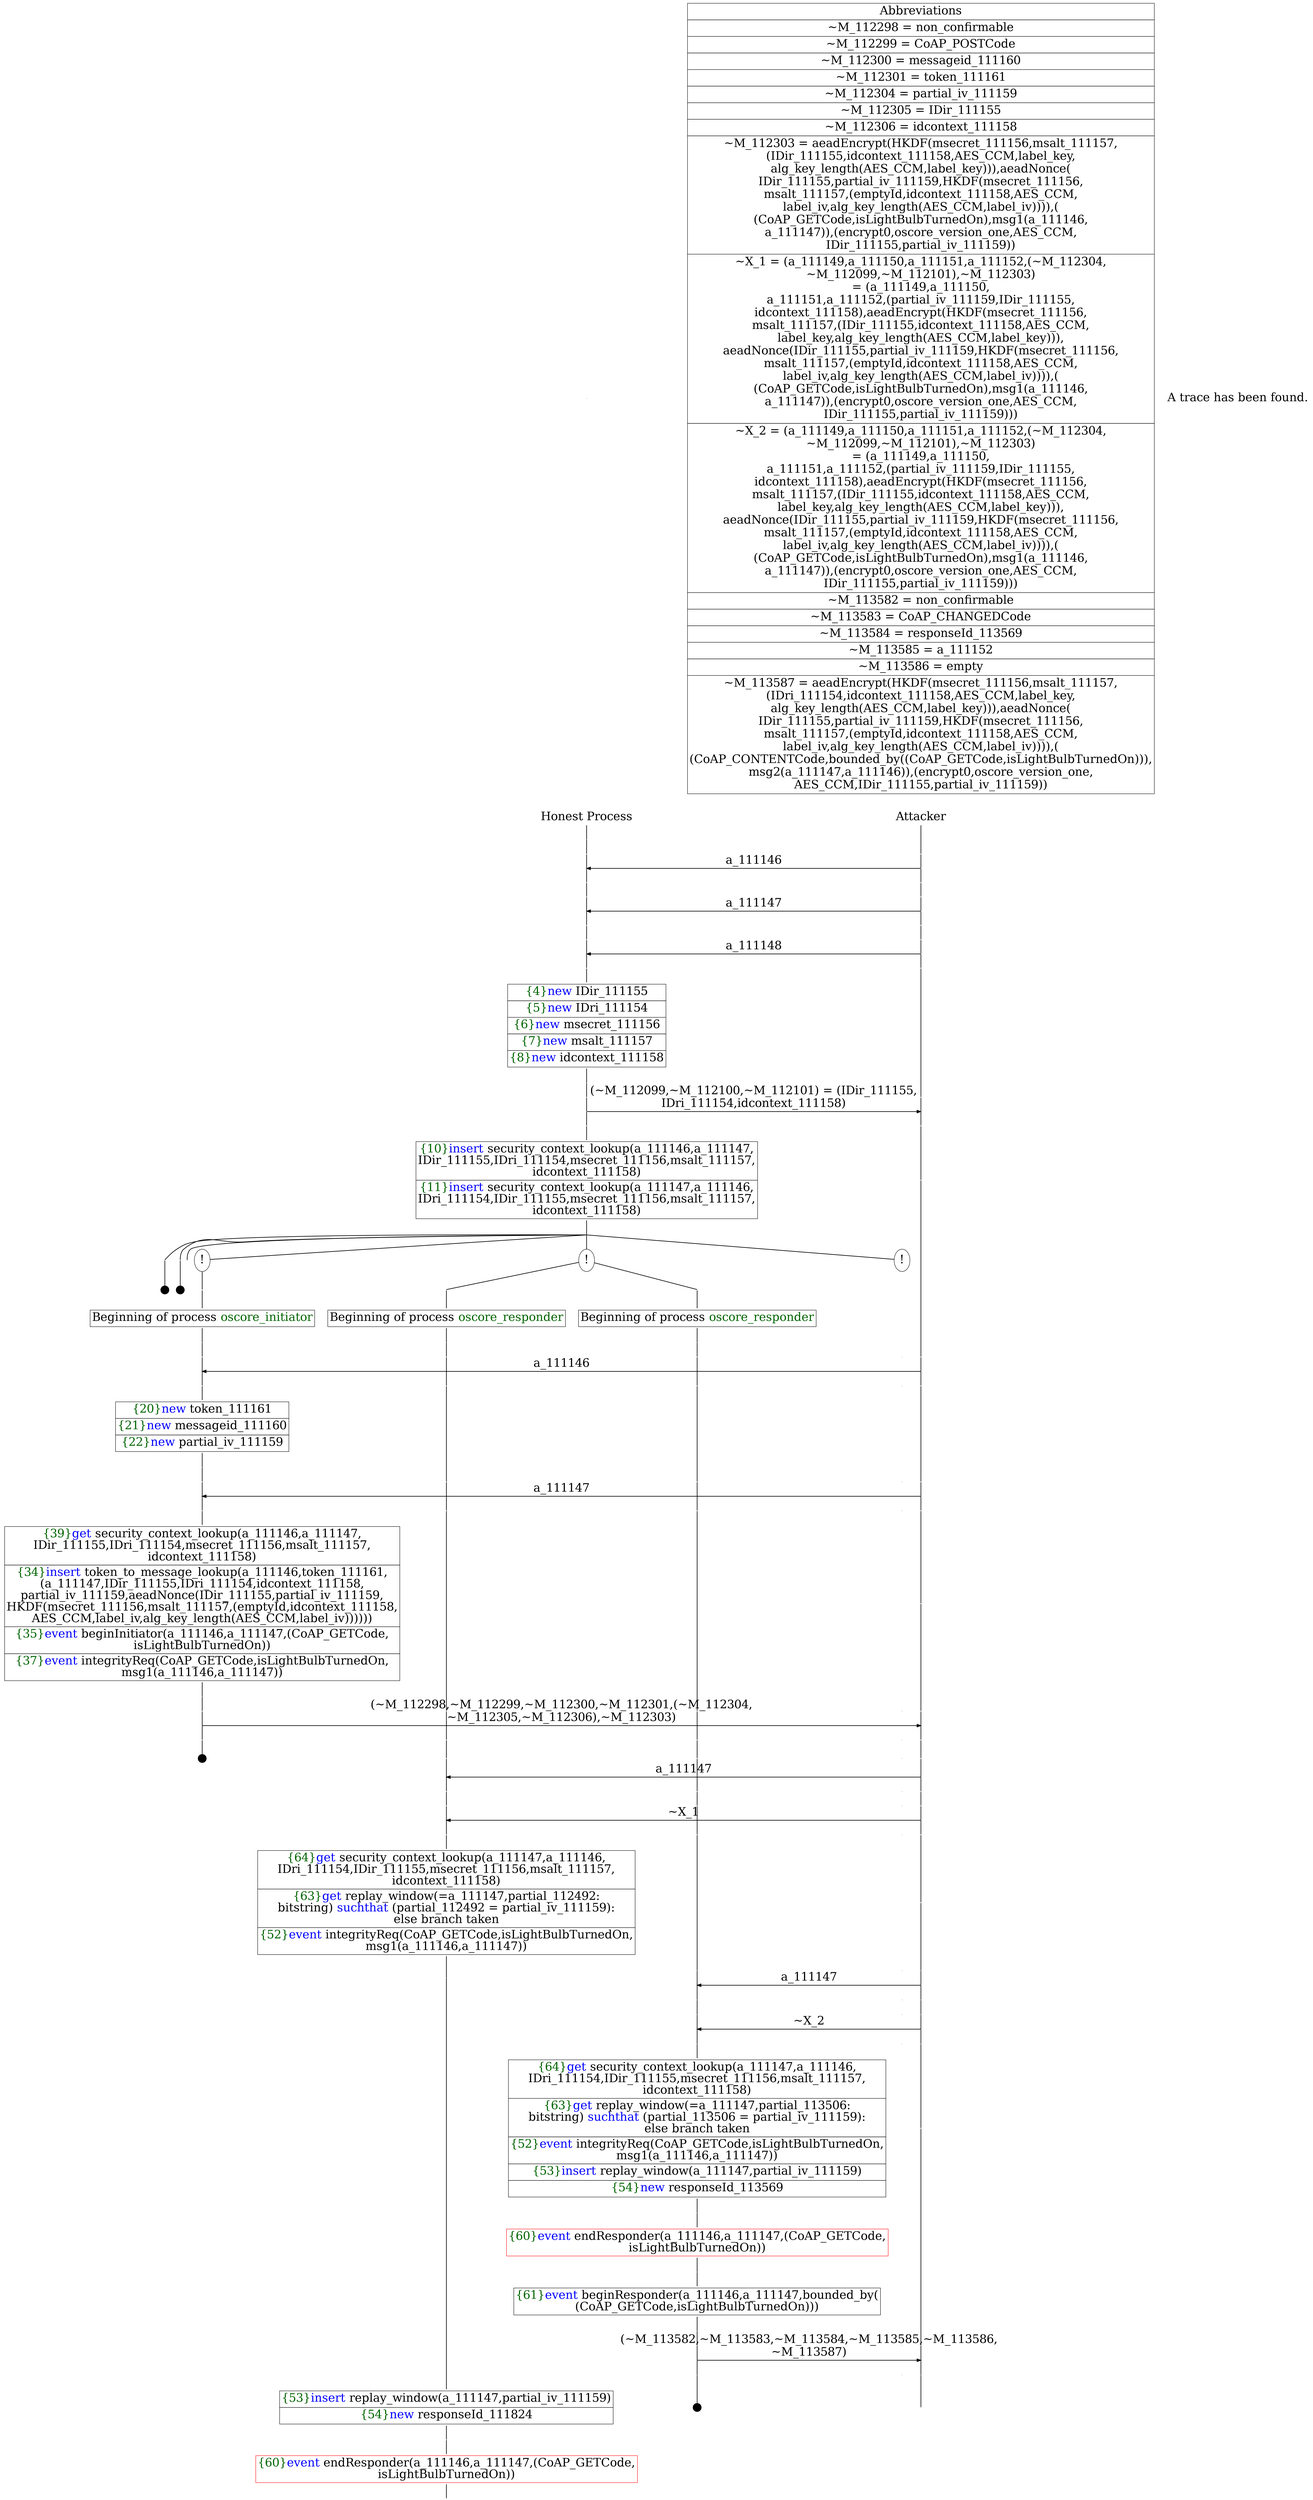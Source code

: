 digraph {
graph [ordering = out]
edge [arrowhead = none, penwidth = 1.6, fontsize = 30]
node [shape = point, width = 0, height = 0, fontsize = 30]
Trace<br/>
[label = <A trace has been found.<br/>
>, shape = plaintext]
P0__0 [label = "Honest Process", shape = plaintext]
P__0 [label = "Attacker", shape = plaintext]
Trace -> P0__0 [label = "", style = invisible, weight = 100]{rank = same; P0__0 P__0}
P0__0 -> P0__1 [label = <>, weight = 100]
P0__1 -> P0__2 [label = <>, weight = 100]
P__0 -> P__1 [label = <>, weight = 100]
{rank = same; P__1 P0__2}
P0__2 -> P0__3 [label = <>, weight = 100]
P__1 -> P__2 [label = <>, weight = 100]
{rank = same; P__2 P0__3}
P0__3 -> P__2 [label = <a_111146>, dir = back, arrowhead = normal]
P0__3 -> P0__4 [label = <>, weight = 100]
P__2 -> P__3 [label = <>, weight = 100]
{rank = same; P__3 P0__4}
P0__4 -> P0__5 [label = <>, weight = 100]
P__3 -> P__4 [label = <>, weight = 100]
{rank = same; P__4 P0__5}
P0__5 -> P0__6 [label = <>, weight = 100]
P__4 -> P__5 [label = <>, weight = 100]
{rank = same; P__5 P0__6}
P0__6 -> P__5 [label = <a_111147>, dir = back, arrowhead = normal]
P0__6 -> P0__7 [label = <>, weight = 100]
P__5 -> P__6 [label = <>, weight = 100]
{rank = same; P__6 P0__7}
P0__7 -> P0__8 [label = <>, weight = 100]
P__6 -> P__7 [label = <>, weight = 100]
{rank = same; P__7 P0__8}
P0__8 -> P0__9 [label = <>, weight = 100]
P__7 -> P__8 [label = <>, weight = 100]
{rank = same; P__8 P0__9}
P0__9 -> P__8 [label = <a_111148>, dir = back, arrowhead = normal]
P0__9 -> P0__10 [label = <>, weight = 100]
P__8 -> P__9 [label = <>, weight = 100]
{rank = same; P__9 P0__10}
P0__10 -> P0__11 [label = <>, weight = 100]
P0__11 [shape = plaintext, label = <<TABLE BORDER="0" CELLBORDER="1" CELLSPACING="0" CELLPADDING="4"> <TR><TD><FONT COLOR="darkgreen">{4}</FONT><FONT COLOR="blue">new </FONT>IDir_111155</TD></TR><TR><TD><FONT COLOR="darkgreen">{5}</FONT><FONT COLOR="blue">new </FONT>IDri_111154</TD></TR><TR><TD><FONT COLOR="darkgreen">{6}</FONT><FONT COLOR="blue">new </FONT>msecret_111156</TD></TR><TR><TD><FONT COLOR="darkgreen">{7}</FONT><FONT COLOR="blue">new </FONT>msalt_111157</TD></TR><TR><TD><FONT COLOR="darkgreen">{8}</FONT><FONT COLOR="blue">new </FONT>idcontext_111158</TD></TR></TABLE>>]
P0__11 -> P0__12 [label = <>, weight = 100]
P0__12 -> P0__13 [label = <>, weight = 100]
P__9 -> P__10 [label = <>, weight = 100]
{rank = same; P__10 P0__13}
P0__13 -> P0__14 [label = <>, weight = 100]
P__10 -> P__11 [label = <>, weight = 100]
{rank = same; P__11 P0__14}
P0__14 -> P__11 [label = <(~M_112099,~M_112100,~M_112101) = (IDir_111155,<br/>
IDri_111154,idcontext_111158)>, arrowhead = normal]
P0__14 -> P0__15 [label = <>, weight = 100]
P__11 -> P__12 [label = <>, weight = 100]
{rank = same; P__12 P0__15}
P0__15 -> P0__16 [label = <>, weight = 100]
P0__16 [shape = plaintext, label = <<TABLE BORDER="0" CELLBORDER="1" CELLSPACING="0" CELLPADDING="4"> <TR><TD><FONT COLOR="darkgreen">{10}</FONT><FONT COLOR="blue">insert </FONT>security_context_lookup(a_111146,a_111147,<br/>
IDir_111155,IDri_111154,msecret_111156,msalt_111157,<br/>
idcontext_111158)</TD></TR><TR><TD><FONT COLOR="darkgreen">{11}</FONT><FONT COLOR="blue">insert </FONT>security_context_lookup(a_111147,a_111146,<br/>
IDri_111154,IDir_111155,msecret_111156,msalt_111157,<br/>
idcontext_111158)</TD></TR></TABLE>>]
P0__16 -> P0__17 [label = <>, weight = 100]
P__12 -> P__13 [label = <>, weight = 100]
{rank = same; P__13 P0__16}
/*RPar */
P0__17 -> P0_5__17 [label = <>]
P0__17 -> P0_4__17 [label = <>]
P0__17 -> P0_3__17 [label = <>]
P0__17 -> P0_2__17 [label = <>]
P0__17 -> P0_1__17 [label = <>]
P0__17 -> P0_0__17 [label = <>]
P0__17 [label = "", fixedsize = false, width = 0, height = 0, shape = none]
{rank = same; P0_0__17 P0_1__17 P0_2__17 P0_3__17 P0_4__17 P0_5__17}
P0_0__17 [label = "!", shape = ellipse]
P0_1__17 [label = "!", shape = ellipse]
{rank = same; P0_1_1__17 P0_1_0__17}
P0_1_1__17 [label = "", fixedsize = false, width = 0, height = 0, shape = none]
P0_1__17 -> P0_1_1__17 [label = <>]
P0_1_0__17 [label = "", fixedsize = false, width = 0, height = 0, shape = none]
P0_1__17 -> P0_1_0__17 [label = <>]
P0_1_0__17 -> P0_1_0__18 [label = <>, weight = 100]
P0_1_0__18 [shape = plaintext, label = <<TABLE BORDER="0" CELLBORDER="1" CELLSPACING="0" CELLPADDING="4"> <TR><TD>Beginning of process <FONT COLOR="darkgreen">oscore_responder</FONT></TD></TR></TABLE>>]
P0_1_0__18 -> P0_1_0__19 [label = <>, weight = 100]
P0_1_1__17 -> P0_1_1__18 [label = <>, weight = 100]
P0_1_1__18 [shape = plaintext, label = <<TABLE BORDER="0" CELLBORDER="1" CELLSPACING="0" CELLPADDING="4"> <TR><TD>Beginning of process <FONT COLOR="darkgreen">oscore_responder</FONT></TD></TR></TABLE>>]
P0_1_1__18 -> P0_1_1__19 [label = <>, weight = 100]
P0_2__17 [label = "!", shape = ellipse]
P0_2_0__17 [label = "", fixedsize = false, width = 0, height = 0, shape = none]
P0_2__17 -> P0_2_0__17 [label = <>, weight = 100]
P0_2_0__17 -> P0_2_0__18 [label = <>, weight = 100]
P0_2_0__18 [shape = plaintext, label = <<TABLE BORDER="0" CELLBORDER="1" CELLSPACING="0" CELLPADDING="4"> <TR><TD>Beginning of process <FONT COLOR="darkgreen">oscore_initiator</FONT></TD></TR></TABLE>>]
P0_2_0__18 -> P0_2_0__19 [label = <>, weight = 100]
P0_4__18 [label = "", width = 0.3, height = 0.3]
P0_4__17 -> P0_4__18 [label = <>, weight = 100]
P0_5__18 [label = "", width = 0.3, height = 0.3]
P0_5__17 -> P0_5__18 [label = <>, weight = 100]
P0_2_0__19 -> P0_2_0__20 [label = <>, weight = 100]
P0_1_1__19 -> P0_1_1__20 [label = <>, weight = 100]
P0_1_0__19 -> P0_1_0__20 [label = <>, weight = 100]
P0_0__18 [label = "", style = invisible]
P0_0__17 -> P0_0__18 [label = <>, weight = 100, style = invisible]
P__13 -> P__14 [label = <>, weight = 100]
{rank = same; P__14 P0_0__18 P0_1_0__20 P0_1_1__20 P0_2_0__20}
P0_2_0__20 -> P0_2_0__21 [label = <>, weight = 100]
P__14 -> P__15 [label = <>, weight = 100]
{rank = same; P__15 P0_2_0__21}
P0_2_0__21 -> P__15 [label = <a_111146>, dir = back, arrowhead = normal]
P0_2_0__21 -> P0_2_0__22 [label = <>, weight = 100]
P0_1_1__20 -> P0_1_1__21 [label = <>, weight = 100]
P0_1_0__20 -> P0_1_0__21 [label = <>, weight = 100]
P0_0__19 [label = "", style = invisible]
P0_0__18 -> P0_0__19 [label = <>, weight = 100, style = invisible]
P__15 -> P__16 [label = <>, weight = 100]
{rank = same; P__16 P0_0__19 P0_1_0__21 P0_1_1__21 P0_2_0__22}
P0_2_0__22 -> P0_2_0__23 [label = <>, weight = 100]
P0_2_0__23 [shape = plaintext, label = <<TABLE BORDER="0" CELLBORDER="1" CELLSPACING="0" CELLPADDING="4"> <TR><TD><FONT COLOR="darkgreen">{20}</FONT><FONT COLOR="blue">new </FONT>token_111161</TD></TR><TR><TD><FONT COLOR="darkgreen">{21}</FONT><FONT COLOR="blue">new </FONT>messageid_111160</TD></TR><TR><TD><FONT COLOR="darkgreen">{22}</FONT><FONT COLOR="blue">new </FONT>partial_iv_111159</TD></TR></TABLE>>]
P0_2_0__23 -> P0_2_0__24 [label = <>, weight = 100]
P0_2_0__24 -> P0_2_0__25 [label = <>, weight = 100]
P0_1_1__21 -> P0_1_1__22 [label = <>, weight = 100]
P0_1_0__21 -> P0_1_0__22 [label = <>, weight = 100]
P0_0__20 [label = "", style = invisible]
P0_0__19 -> P0_0__20 [label = <>, weight = 100, style = invisible]
P__16 -> P__17 [label = <>, weight = 100]
{rank = same; P__17 P0_0__20 P0_1_0__22 P0_1_1__22 P0_2_0__25}
P0_2_0__25 -> P0_2_0__26 [label = <>, weight = 100]
P__17 -> P__18 [label = <>, weight = 100]
{rank = same; P__18 P0_2_0__26}
P0_2_0__26 -> P__18 [label = <a_111147>, dir = back, arrowhead = normal]
P0_2_0__26 -> P0_2_0__27 [label = <>, weight = 100]
P0_1_1__22 -> P0_1_1__23 [label = <>, weight = 100]
P0_1_0__22 -> P0_1_0__23 [label = <>, weight = 100]
P0_0__21 [label = "", style = invisible]
P0_0__20 -> P0_0__21 [label = <>, weight = 100, style = invisible]
P__18 -> P__19 [label = <>, weight = 100]
{rank = same; P__19 P0_0__21 P0_1_0__23 P0_1_1__23 P0_2_0__27}
P0_2_0__27 -> P0_2_0__28 [label = <>, weight = 100]
P0_2_0__28 [shape = plaintext, label = <<TABLE BORDER="0" CELLBORDER="1" CELLSPACING="0" CELLPADDING="4"> <TR><TD><FONT COLOR="darkgreen">{39}</FONT><FONT COLOR="blue">get </FONT>security_context_lookup(a_111146,a_111147,<br/>
IDir_111155,IDri_111154,msecret_111156,msalt_111157,<br/>
idcontext_111158)</TD></TR><TR><TD><FONT COLOR="darkgreen">{34}</FONT><FONT COLOR="blue">insert </FONT>token_to_message_lookup(a_111146,token_111161,<br/>
(a_111147,IDir_111155,IDri_111154,idcontext_111158,<br/>
partial_iv_111159,aeadNonce(IDir_111155,partial_iv_111159,<br/>
HKDF(msecret_111156,msalt_111157,(emptyId,idcontext_111158,<br/>
AES_CCM,label_iv,alg_key_length(AES_CCM,label_iv))))))<br/>
</TD></TR><TR><TD><FONT COLOR="darkgreen">{35}</FONT><FONT COLOR="blue">event</FONT> beginInitiator(a_111146,a_111147,(CoAP_GETCode,<br/>
isLightBulbTurnedOn))</TD></TR><TR><TD><FONT COLOR="darkgreen">{37}</FONT><FONT COLOR="blue">event</FONT> integrityReq(CoAP_GETCode,isLightBulbTurnedOn,<br/>
msg1(a_111146,a_111147))</TD></TR></TABLE>>]
P0_2_0__28 -> P0_2_0__29 [label = <>, weight = 100]
P__19 -> P__20 [label = <>, weight = 100]
{rank = same; P__20 P0_2_0__28}
P0_2_0__29 -> P0_2_0__30 [label = <>, weight = 100]
P0_1_1__23 -> P0_1_1__24 [label = <>, weight = 100]
P0_1_0__23 -> P0_1_0__24 [label = <>, weight = 100]
P0_0__22 [label = "", style = invisible]
P0_0__21 -> P0_0__22 [label = <>, weight = 100, style = invisible]
P__20 -> P__21 [label = <>, weight = 100]
{rank = same; P__21 P0_0__22 P0_1_0__24 P0_1_1__24 P0_2_0__30}
P0_2_0__30 -> P0_2_0__31 [label = <>, weight = 100]
P__21 -> P__22 [label = <>, weight = 100]
{rank = same; P__22 P0_2_0__31}
P0_2_0__31 -> P__22 [label = <(~M_112298,~M_112299,~M_112300,~M_112301,(~M_112304,<br/>
~M_112305,~M_112306),~M_112303)>, arrowhead = normal]
P0_2_0__31 -> P0_2_0__32 [label = <>, weight = 100]
P0_1_1__24 -> P0_1_1__25 [label = <>, weight = 100]
P0_1_0__24 -> P0_1_0__25 [label = <>, weight = 100]
P0_0__23 [label = "", style = invisible]
P0_0__22 -> P0_0__23 [label = <>, weight = 100, style = invisible]
P__22 -> P__23 [label = <>, weight = 100]
{rank = same; P__23 P0_0__23 P0_1_0__25 P0_1_1__25 P0_2_0__32}
P0_2_0__33 [label = "", width = 0.3, height = 0.3]
P0_2_0__32 -> P0_2_0__33 [label = <>, weight = 100]
P0_1_1__25 -> P0_1_1__26 [label = <>, weight = 100]
P0_1_0__25 -> P0_1_0__26 [label = <>, weight = 100]
P0_0__24 [label = "", style = invisible]
P0_0__23 -> P0_0__24 [label = <>, weight = 100, style = invisible]
P__23 -> P__24 [label = <>, weight = 100]
{rank = same; P__24 P0_0__24 P0_1_0__26 P0_1_1__26}
P0_1_1__26 -> P0_1_1__27 [label = <>, weight = 100]
P__24 -> P__25 [label = <>, weight = 100]
{rank = same; P__25 P0_1_1__27}
P0_1_1__27 -> P__25 [label = <a_111147>, dir = back, arrowhead = normal]
P0_1_1__27 -> P0_1_1__28 [label = <>, weight = 100]
P0_1_0__26 -> P0_1_0__27 [label = <>, weight = 100]
P0_0__25 [label = "", style = invisible]
P0_0__24 -> P0_0__25 [label = <>, weight = 100, style = invisible]
P__25 -> P__26 [label = <>, weight = 100]
{rank = same; P__26 P0_0__25 P0_1_0__27 P0_1_1__28}
P0_1_1__28 -> P0_1_1__29 [label = <>, weight = 100]
P0_1_0__27 -> P0_1_0__28 [label = <>, weight = 100]
P0_0__26 [label = "", style = invisible]
P0_0__25 -> P0_0__26 [label = <>, weight = 100, style = invisible]
P__26 -> P__27 [label = <>, weight = 100]
{rank = same; P__27 P0_0__26 P0_1_0__28 P0_1_1__29}
P0_1_1__29 -> P0_1_1__30 [label = <>, weight = 100]
P__27 -> P__28 [label = <>, weight = 100]
{rank = same; P__28 P0_1_1__30}
P0_1_1__30 -> P__28 [label = <~X_1>, dir = back, arrowhead = normal]
P0_1_1__30 -> P0_1_1__31 [label = <>, weight = 100]
P0_1_0__28 -> P0_1_0__29 [label = <>, weight = 100]
P0_0__27 [label = "", style = invisible]
P0_0__26 -> P0_0__27 [label = <>, weight = 100, style = invisible]
P__28 -> P__29 [label = <>, weight = 100]
{rank = same; P__29 P0_0__27 P0_1_0__29 P0_1_1__31}
P0_1_1__31 -> P0_1_1__32 [label = <>, weight = 100]
P0_1_1__32 [shape = plaintext, label = <<TABLE BORDER="0" CELLBORDER="1" CELLSPACING="0" CELLPADDING="4"> <TR><TD><FONT COLOR="darkgreen">{64}</FONT><FONT COLOR="blue">get </FONT>security_context_lookup(a_111147,a_111146,<br/>
IDri_111154,IDir_111155,msecret_111156,msalt_111157,<br/>
idcontext_111158)</TD></TR><TR><TD><FONT COLOR="darkgreen">{63}</FONT><FONT COLOR="blue">get</FONT> replay_window(=a_111147,partial_112492:<br/>
bitstring) <FONT COLOR="blue">suchthat</FONT> (partial_112492 = partial_iv_111159):<br/>
else branch taken</TD></TR><TR><TD><FONT COLOR="darkgreen">{52}</FONT><FONT COLOR="blue">event</FONT> integrityReq(CoAP_GETCode,isLightBulbTurnedOn,<br/>
msg1(a_111146,a_111147))</TD></TR></TABLE>>]
P0_1_1__32 -> P0_1_1__33 [label = <>, weight = 100]
P__29 -> P__30 [label = <>, weight = 100]
{rank = same; P__30 P0_1_1__32}
P0_1_0__29 -> P0_1_0__30 [label = <>, weight = 100]
P0_0__28 [label = "", style = invisible]
P0_0__27 -> P0_0__28 [label = <>, weight = 100, style = invisible]
P__30 -> P__31 [label = <>, weight = 100]
{rank = same; P__31 P0_0__28 P0_1_0__30}
P0_1_0__30 -> P0_1_0__31 [label = <>, weight = 100]
P__31 -> P__32 [label = <>, weight = 100]
{rank = same; P__32 P0_1_0__31}
P0_1_0__31 -> P__32 [label = <a_111147>, dir = back, arrowhead = normal]
P0_1_0__31 -> P0_1_0__32 [label = <>, weight = 100]
P0_0__29 [label = "", style = invisible]
P0_0__28 -> P0_0__29 [label = <>, weight = 100, style = invisible]
P__32 -> P__33 [label = <>, weight = 100]
{rank = same; P__33 P0_0__29 P0_1_0__32}
P0_1_0__32 -> P0_1_0__33 [label = <>, weight = 100]
P0_0__30 [label = "", style = invisible]
P0_0__29 -> P0_0__30 [label = <>, weight = 100, style = invisible]
P__33 -> P__34 [label = <>, weight = 100]
{rank = same; P__34 P0_0__30 P0_1_0__33}
P0_1_0__33 -> P0_1_0__34 [label = <>, weight = 100]
P__34 -> P__35 [label = <>, weight = 100]
{rank = same; P__35 P0_1_0__34}
P0_1_0__34 -> P__35 [label = <~X_2>, dir = back, arrowhead = normal]
P0_1_0__34 -> P0_1_0__35 [label = <>, weight = 100]
P0_0__31 [label = "", style = invisible]
P0_0__30 -> P0_0__31 [label = <>, weight = 100, style = invisible]
P__35 -> P__36 [label = <>, weight = 100]
{rank = same; P__36 P0_0__31 P0_1_0__35}
P0_1_0__35 -> P0_1_0__36 [label = <>, weight = 100]
P0_1_0__36 [shape = plaintext, label = <<TABLE BORDER="0" CELLBORDER="1" CELLSPACING="0" CELLPADDING="4"> <TR><TD><FONT COLOR="darkgreen">{64}</FONT><FONT COLOR="blue">get </FONT>security_context_lookup(a_111147,a_111146,<br/>
IDri_111154,IDir_111155,msecret_111156,msalt_111157,<br/>
idcontext_111158)</TD></TR><TR><TD><FONT COLOR="darkgreen">{63}</FONT><FONT COLOR="blue">get</FONT> replay_window(=a_111147,partial_113506:<br/>
bitstring) <FONT COLOR="blue">suchthat</FONT> (partial_113506 = partial_iv_111159):<br/>
else branch taken</TD></TR><TR><TD><FONT COLOR="darkgreen">{52}</FONT><FONT COLOR="blue">event</FONT> integrityReq(CoAP_GETCode,isLightBulbTurnedOn,<br/>
msg1(a_111146,a_111147))</TD></TR><TR><TD><FONT COLOR="darkgreen">{53}</FONT><FONT COLOR="blue">insert </FONT>replay_window(a_111147,partial_iv_111159)<br/>
</TD></TR><TR><TD><FONT COLOR="darkgreen">{54}</FONT><FONT COLOR="blue">new </FONT>responseId_113569</TD></TR></TABLE>>]
P0_1_0__36 -> P0_1_0__37 [label = <>, weight = 100]
P__36 -> P__37 [label = <>, weight = 100]
{rank = same; P__37 P0_1_0__36}
P0_1_0__37 -> P0_1_0__38 [label = <>, weight = 100]
P0_1_0__38 [color = red, shape = plaintext, label = <<TABLE BORDER="0" CELLBORDER="1" CELLSPACING="0" CELLPADDING="4"> <TR><TD><FONT COLOR="darkgreen">{60}</FONT><FONT COLOR="blue">event</FONT> endResponder(a_111146,a_111147,(CoAP_GETCode,<br/>
isLightBulbTurnedOn))</TD></TR></TABLE>>]
P0_1_0__38 -> P0_1_0__39 [label = <>, weight = 100]
P0_1_0__39 -> P0_1_0__40 [label = <>, weight = 100]
P0_1_0__40 [shape = plaintext, label = <<TABLE BORDER="0" CELLBORDER="1" CELLSPACING="0" CELLPADDING="4"> <TR><TD><FONT COLOR="darkgreen">{61}</FONT><FONT COLOR="blue">event</FONT> beginResponder(a_111146,a_111147,bounded_by(<br/>
(CoAP_GETCode,isLightBulbTurnedOn)))</TD></TR></TABLE>>]
P0_1_0__40 -> P0_1_0__41 [label = <>, weight = 100]
P0_1_0__41 -> P0_1_0__42 [label = <>, weight = 100]
P0_0__32 [label = "", style = invisible]
P0_0__31 -> P0_0__32 [label = <>, weight = 100, style = invisible]
P__37 -> P__38 [label = <>, weight = 100]
{rank = same; P__38 P0_0__32 P0_1_0__42}
P0_1_0__42 -> P0_1_0__43 [label = <>, weight = 100]
P__38 -> P__39 [label = <>, weight = 100]
{rank = same; P__39 P0_1_0__43}
P0_1_0__43 -> P__39 [label = <(~M_113582,~M_113583,~M_113584,~M_113585,~M_113586,<br/>
~M_113587)>, arrowhead = normal]
P0_1_0__43 -> P0_1_0__44 [label = <>, weight = 100]
P0_0__33 [label = "", style = invisible]
P0_0__32 -> P0_0__33 [label = <>, weight = 100, style = invisible]
P__39 -> P__40 [label = <>, weight = 100]
{rank = same; P__40 P0_0__33 P0_1_0__44}
P0_1_0__45 [label = "", width = 0.3, height = 0.3]
P0_1_0__44 -> P0_1_0__45 [label = <>, weight = 100]
P0_1_1__33 -> P0_1_1__34 [label = <>, weight = 100]
P0_1_1__34 [shape = plaintext, label = <<TABLE BORDER="0" CELLBORDER="1" CELLSPACING="0" CELLPADDING="4"> <TR><TD><FONT COLOR="darkgreen">{53}</FONT><FONT COLOR="blue">insert </FONT>replay_window(a_111147,partial_iv_111159)<br/>
</TD></TR><TR><TD><FONT COLOR="darkgreen">{54}</FONT><FONT COLOR="blue">new </FONT>responseId_111824</TD></TR></TABLE>>]
P0_1_1__34 -> P0_1_1__35 [label = <>, weight = 100]
P__40 -> P__41 [label = <>, weight = 100]
{rank = same; P__41 P0_1_1__34}
P0_1_1__35 -> P0_1_1__36 [label = <>, weight = 100]
P0_1_1__36 [color = red, shape = plaintext, label = <<TABLE BORDER="0" CELLBORDER="1" CELLSPACING="0" CELLPADDING="4"> <TR><TD><FONT COLOR="darkgreen">{60}</FONT><FONT COLOR="blue">event</FONT> endResponder(a_111146,a_111147,(CoAP_GETCode,<br/>
isLightBulbTurnedOn))</TD></TR></TABLE>>]
P0_1_1__36 -> P0_1_1__37 [label = <>, weight = 100]
Abbrev [shape = plaintext, label = <<TABLE BORDER="0" CELLBORDER="1" CELLSPACING="0" CELLPADDING="4"><TR> <TD> Abbreviations </TD></TR><TR><TD>~M_112298 = non_confirmable</TD></TR><TR><TD>~M_112299 = CoAP_POSTCode</TD></TR><TR><TD>~M_112300 = messageid_111160</TD></TR><TR><TD>~M_112301 = token_111161</TD></TR><TR><TD>~M_112304 = partial_iv_111159</TD></TR><TR><TD>~M_112305 = IDir_111155</TD></TR><TR><TD>~M_112306 = idcontext_111158</TD></TR><TR><TD>~M_112303 = aeadEncrypt(HKDF(msecret_111156,msalt_111157,<br/>
(IDir_111155,idcontext_111158,AES_CCM,label_key,<br/>
alg_key_length(AES_CCM,label_key))),aeadNonce(<br/>
IDir_111155,partial_iv_111159,HKDF(msecret_111156,<br/>
msalt_111157,(emptyId,idcontext_111158,AES_CCM,<br/>
label_iv,alg_key_length(AES_CCM,label_iv)))),(<br/>
(CoAP_GETCode,isLightBulbTurnedOn),msg1(a_111146,<br/>
a_111147)),(encrypt0,oscore_version_one,AES_CCM,<br/>
IDir_111155,partial_iv_111159))</TD></TR><TR><TD>~X_1 = (a_111149,a_111150,a_111151,a_111152,(~M_112304,<br/>
~M_112099,~M_112101),~M_112303)<br/>
= (a_111149,a_111150,<br/>
a_111151,a_111152,(partial_iv_111159,IDir_111155,<br/>
idcontext_111158),aeadEncrypt(HKDF(msecret_111156,<br/>
msalt_111157,(IDir_111155,idcontext_111158,AES_CCM,<br/>
label_key,alg_key_length(AES_CCM,label_key))),<br/>
aeadNonce(IDir_111155,partial_iv_111159,HKDF(msecret_111156,<br/>
msalt_111157,(emptyId,idcontext_111158,AES_CCM,<br/>
label_iv,alg_key_length(AES_CCM,label_iv)))),(<br/>
(CoAP_GETCode,isLightBulbTurnedOn),msg1(a_111146,<br/>
a_111147)),(encrypt0,oscore_version_one,AES_CCM,<br/>
IDir_111155,partial_iv_111159)))</TD></TR><TR><TD>~X_2 = (a_111149,a_111150,a_111151,a_111152,(~M_112304,<br/>
~M_112099,~M_112101),~M_112303)<br/>
= (a_111149,a_111150,<br/>
a_111151,a_111152,(partial_iv_111159,IDir_111155,<br/>
idcontext_111158),aeadEncrypt(HKDF(msecret_111156,<br/>
msalt_111157,(IDir_111155,idcontext_111158,AES_CCM,<br/>
label_key,alg_key_length(AES_CCM,label_key))),<br/>
aeadNonce(IDir_111155,partial_iv_111159,HKDF(msecret_111156,<br/>
msalt_111157,(emptyId,idcontext_111158,AES_CCM,<br/>
label_iv,alg_key_length(AES_CCM,label_iv)))),(<br/>
(CoAP_GETCode,isLightBulbTurnedOn),msg1(a_111146,<br/>
a_111147)),(encrypt0,oscore_version_one,AES_CCM,<br/>
IDir_111155,partial_iv_111159)))</TD></TR><TR><TD>~M_113582 = non_confirmable</TD></TR><TR><TD>~M_113583 = CoAP_CHANGEDCode</TD></TR><TR><TD>~M_113584 = responseId_113569</TD></TR><TR><TD>~M_113585 = a_111152</TD></TR><TR><TD>~M_113586 = empty</TD></TR><TR><TD>~M_113587 = aeadEncrypt(HKDF(msecret_111156,msalt_111157,<br/>
(IDri_111154,idcontext_111158,AES_CCM,label_key,<br/>
alg_key_length(AES_CCM,label_key))),aeadNonce(<br/>
IDir_111155,partial_iv_111159,HKDF(msecret_111156,<br/>
msalt_111157,(emptyId,idcontext_111158,AES_CCM,<br/>
label_iv,alg_key_length(AES_CCM,label_iv)))),(<br/>
(CoAP_CONTENTCode,bounded_by((CoAP_GETCode,isLightBulbTurnedOn))),<br/>
msg2(a_111147,a_111146)),(encrypt0,oscore_version_one,<br/>
AES_CCM,IDir_111155,partial_iv_111159))</TD></TR></TABLE>>]Abbrev -> P__0 [style = invisible, weight =100]}